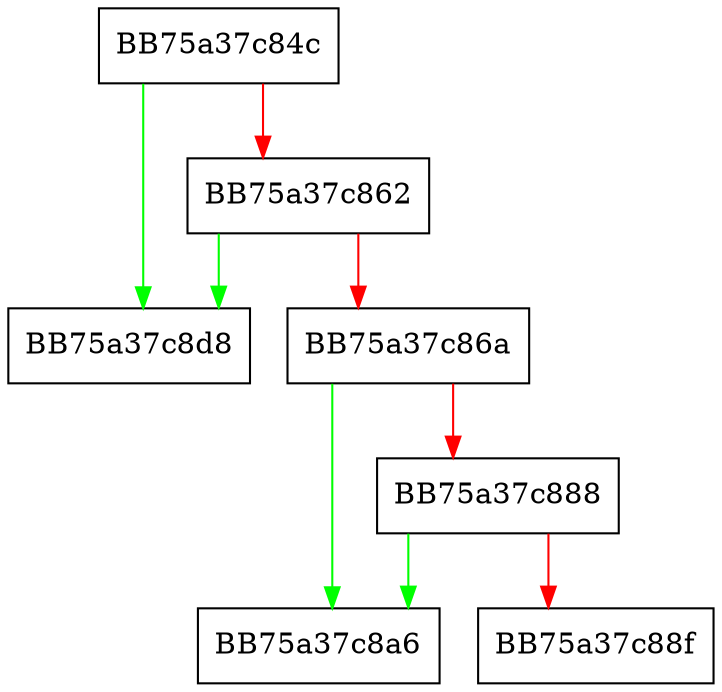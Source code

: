 digraph Load {
  node [shape="box"];
  graph [splines=ortho];
  BB75a37c84c -> BB75a37c8d8 [color="green"];
  BB75a37c84c -> BB75a37c862 [color="red"];
  BB75a37c862 -> BB75a37c8d8 [color="green"];
  BB75a37c862 -> BB75a37c86a [color="red"];
  BB75a37c86a -> BB75a37c8a6 [color="green"];
  BB75a37c86a -> BB75a37c888 [color="red"];
  BB75a37c888 -> BB75a37c8a6 [color="green"];
  BB75a37c888 -> BB75a37c88f [color="red"];
}